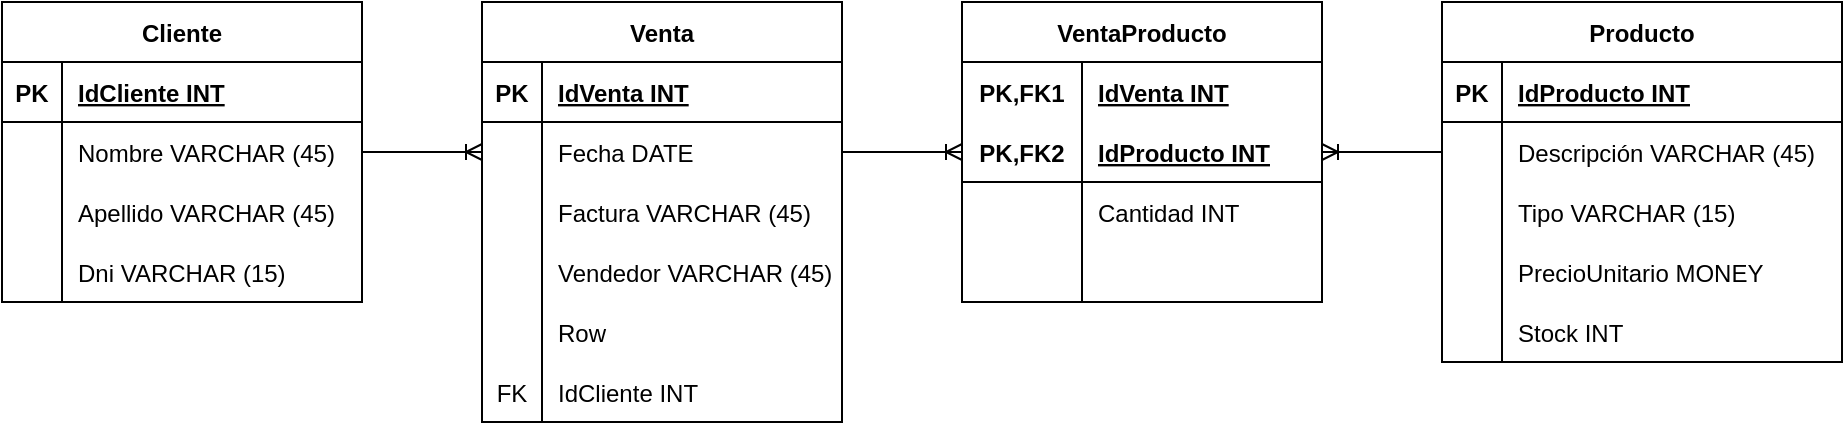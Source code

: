 <mxfile version="20.6.0" type="device"><diagram id="Zk4D-Q33bnYpVgLcvXR_" name="Página-1"><mxGraphModel dx="1426" dy="739" grid="1" gridSize="10" guides="1" tooltips="1" connect="1" arrows="1" fold="1" page="1" pageScale="1" pageWidth="827" pageHeight="1169" math="0" shadow="0"><root><mxCell id="0"/><mxCell id="1" parent="0"/><mxCell id="AgfvZyudpBVJHcQm_WED-1" value="Cliente" style="shape=table;startSize=30;container=1;collapsible=1;childLayout=tableLayout;fixedRows=1;rowLines=0;fontStyle=1;align=center;resizeLast=1;" vertex="1" parent="1"><mxGeometry x="40" y="160" width="180" height="150" as="geometry"/></mxCell><mxCell id="AgfvZyudpBVJHcQm_WED-2" value="" style="shape=tableRow;horizontal=0;startSize=0;swimlaneHead=0;swimlaneBody=0;fillColor=none;collapsible=0;dropTarget=0;points=[[0,0.5],[1,0.5]];portConstraint=eastwest;top=0;left=0;right=0;bottom=1;" vertex="1" parent="AgfvZyudpBVJHcQm_WED-1"><mxGeometry y="30" width="180" height="30" as="geometry"/></mxCell><mxCell id="AgfvZyudpBVJHcQm_WED-3" value="PK" style="shape=partialRectangle;connectable=0;fillColor=none;top=0;left=0;bottom=0;right=0;fontStyle=1;overflow=hidden;" vertex="1" parent="AgfvZyudpBVJHcQm_WED-2"><mxGeometry width="30" height="30" as="geometry"><mxRectangle width="30" height="30" as="alternateBounds"/></mxGeometry></mxCell><mxCell id="AgfvZyudpBVJHcQm_WED-4" value="IdCliente INT" style="shape=partialRectangle;connectable=0;fillColor=none;top=0;left=0;bottom=0;right=0;align=left;spacingLeft=6;fontStyle=5;overflow=hidden;" vertex="1" parent="AgfvZyudpBVJHcQm_WED-2"><mxGeometry x="30" width="150" height="30" as="geometry"><mxRectangle width="150" height="30" as="alternateBounds"/></mxGeometry></mxCell><mxCell id="AgfvZyudpBVJHcQm_WED-5" value="" style="shape=tableRow;horizontal=0;startSize=0;swimlaneHead=0;swimlaneBody=0;fillColor=none;collapsible=0;dropTarget=0;points=[[0,0.5],[1,0.5]];portConstraint=eastwest;top=0;left=0;right=0;bottom=0;" vertex="1" parent="AgfvZyudpBVJHcQm_WED-1"><mxGeometry y="60" width="180" height="30" as="geometry"/></mxCell><mxCell id="AgfvZyudpBVJHcQm_WED-6" value="" style="shape=partialRectangle;connectable=0;fillColor=none;top=0;left=0;bottom=0;right=0;editable=1;overflow=hidden;" vertex="1" parent="AgfvZyudpBVJHcQm_WED-5"><mxGeometry width="30" height="30" as="geometry"><mxRectangle width="30" height="30" as="alternateBounds"/></mxGeometry></mxCell><mxCell id="AgfvZyudpBVJHcQm_WED-7" value="Nombre VARCHAR (45)" style="shape=partialRectangle;connectable=0;fillColor=none;top=0;left=0;bottom=0;right=0;align=left;spacingLeft=6;overflow=hidden;" vertex="1" parent="AgfvZyudpBVJHcQm_WED-5"><mxGeometry x="30" width="150" height="30" as="geometry"><mxRectangle width="150" height="30" as="alternateBounds"/></mxGeometry></mxCell><mxCell id="AgfvZyudpBVJHcQm_WED-8" value="" style="shape=tableRow;horizontal=0;startSize=0;swimlaneHead=0;swimlaneBody=0;fillColor=none;collapsible=0;dropTarget=0;points=[[0,0.5],[1,0.5]];portConstraint=eastwest;top=0;left=0;right=0;bottom=0;" vertex="1" parent="AgfvZyudpBVJHcQm_WED-1"><mxGeometry y="90" width="180" height="30" as="geometry"/></mxCell><mxCell id="AgfvZyudpBVJHcQm_WED-9" value="" style="shape=partialRectangle;connectable=0;fillColor=none;top=0;left=0;bottom=0;right=0;editable=1;overflow=hidden;" vertex="1" parent="AgfvZyudpBVJHcQm_WED-8"><mxGeometry width="30" height="30" as="geometry"><mxRectangle width="30" height="30" as="alternateBounds"/></mxGeometry></mxCell><mxCell id="AgfvZyudpBVJHcQm_WED-10" value="Apellido VARCHAR (45)" style="shape=partialRectangle;connectable=0;fillColor=none;top=0;left=0;bottom=0;right=0;align=left;spacingLeft=6;overflow=hidden;" vertex="1" parent="AgfvZyudpBVJHcQm_WED-8"><mxGeometry x="30" width="150" height="30" as="geometry"><mxRectangle width="150" height="30" as="alternateBounds"/></mxGeometry></mxCell><mxCell id="AgfvZyudpBVJHcQm_WED-11" value="" style="shape=tableRow;horizontal=0;startSize=0;swimlaneHead=0;swimlaneBody=0;fillColor=none;collapsible=0;dropTarget=0;points=[[0,0.5],[1,0.5]];portConstraint=eastwest;top=0;left=0;right=0;bottom=0;" vertex="1" parent="AgfvZyudpBVJHcQm_WED-1"><mxGeometry y="120" width="180" height="30" as="geometry"/></mxCell><mxCell id="AgfvZyudpBVJHcQm_WED-12" value="" style="shape=partialRectangle;connectable=0;fillColor=none;top=0;left=0;bottom=0;right=0;editable=1;overflow=hidden;" vertex="1" parent="AgfvZyudpBVJHcQm_WED-11"><mxGeometry width="30" height="30" as="geometry"><mxRectangle width="30" height="30" as="alternateBounds"/></mxGeometry></mxCell><mxCell id="AgfvZyudpBVJHcQm_WED-13" value="Dni VARCHAR (15)" style="shape=partialRectangle;connectable=0;fillColor=none;top=0;left=0;bottom=0;right=0;align=left;spacingLeft=6;overflow=hidden;" vertex="1" parent="AgfvZyudpBVJHcQm_WED-11"><mxGeometry x="30" width="150" height="30" as="geometry"><mxRectangle width="150" height="30" as="alternateBounds"/></mxGeometry></mxCell><mxCell id="AgfvZyudpBVJHcQm_WED-14" value="Venta" style="shape=table;startSize=30;container=1;collapsible=1;childLayout=tableLayout;fixedRows=1;rowLines=0;fontStyle=1;align=center;resizeLast=1;" vertex="1" parent="1"><mxGeometry x="280" y="160" width="180" height="210" as="geometry"/></mxCell><mxCell id="AgfvZyudpBVJHcQm_WED-15" value="" style="shape=tableRow;horizontal=0;startSize=0;swimlaneHead=0;swimlaneBody=0;fillColor=none;collapsible=0;dropTarget=0;points=[[0,0.5],[1,0.5]];portConstraint=eastwest;top=0;left=0;right=0;bottom=1;" vertex="1" parent="AgfvZyudpBVJHcQm_WED-14"><mxGeometry y="30" width="180" height="30" as="geometry"/></mxCell><mxCell id="AgfvZyudpBVJHcQm_WED-16" value="PK" style="shape=partialRectangle;connectable=0;fillColor=none;top=0;left=0;bottom=0;right=0;fontStyle=1;overflow=hidden;" vertex="1" parent="AgfvZyudpBVJHcQm_WED-15"><mxGeometry width="30" height="30" as="geometry"><mxRectangle width="30" height="30" as="alternateBounds"/></mxGeometry></mxCell><mxCell id="AgfvZyudpBVJHcQm_WED-17" value="IdVenta INT" style="shape=partialRectangle;connectable=0;fillColor=none;top=0;left=0;bottom=0;right=0;align=left;spacingLeft=6;fontStyle=5;overflow=hidden;" vertex="1" parent="AgfvZyudpBVJHcQm_WED-15"><mxGeometry x="30" width="150" height="30" as="geometry"><mxRectangle width="150" height="30" as="alternateBounds"/></mxGeometry></mxCell><mxCell id="AgfvZyudpBVJHcQm_WED-18" value="" style="shape=tableRow;horizontal=0;startSize=0;swimlaneHead=0;swimlaneBody=0;fillColor=none;collapsible=0;dropTarget=0;points=[[0,0.5],[1,0.5]];portConstraint=eastwest;top=0;left=0;right=0;bottom=0;" vertex="1" parent="AgfvZyudpBVJHcQm_WED-14"><mxGeometry y="60" width="180" height="30" as="geometry"/></mxCell><mxCell id="AgfvZyudpBVJHcQm_WED-19" value="" style="shape=partialRectangle;connectable=0;fillColor=none;top=0;left=0;bottom=0;right=0;editable=1;overflow=hidden;" vertex="1" parent="AgfvZyudpBVJHcQm_WED-18"><mxGeometry width="30" height="30" as="geometry"><mxRectangle width="30" height="30" as="alternateBounds"/></mxGeometry></mxCell><mxCell id="AgfvZyudpBVJHcQm_WED-20" value="Fecha DATE" style="shape=partialRectangle;connectable=0;fillColor=none;top=0;left=0;bottom=0;right=0;align=left;spacingLeft=6;overflow=hidden;" vertex="1" parent="AgfvZyudpBVJHcQm_WED-18"><mxGeometry x="30" width="150" height="30" as="geometry"><mxRectangle width="150" height="30" as="alternateBounds"/></mxGeometry></mxCell><mxCell id="AgfvZyudpBVJHcQm_WED-21" value="" style="shape=tableRow;horizontal=0;startSize=0;swimlaneHead=0;swimlaneBody=0;fillColor=none;collapsible=0;dropTarget=0;points=[[0,0.5],[1,0.5]];portConstraint=eastwest;top=0;left=0;right=0;bottom=0;" vertex="1" parent="AgfvZyudpBVJHcQm_WED-14"><mxGeometry y="90" width="180" height="30" as="geometry"/></mxCell><mxCell id="AgfvZyudpBVJHcQm_WED-22" value="" style="shape=partialRectangle;connectable=0;fillColor=none;top=0;left=0;bottom=0;right=0;editable=1;overflow=hidden;" vertex="1" parent="AgfvZyudpBVJHcQm_WED-21"><mxGeometry width="30" height="30" as="geometry"><mxRectangle width="30" height="30" as="alternateBounds"/></mxGeometry></mxCell><mxCell id="AgfvZyudpBVJHcQm_WED-23" value="Factura VARCHAR (45)" style="shape=partialRectangle;connectable=0;fillColor=none;top=0;left=0;bottom=0;right=0;align=left;spacingLeft=6;overflow=hidden;" vertex="1" parent="AgfvZyudpBVJHcQm_WED-21"><mxGeometry x="30" width="150" height="30" as="geometry"><mxRectangle width="150" height="30" as="alternateBounds"/></mxGeometry></mxCell><mxCell id="AgfvZyudpBVJHcQm_WED-24" value="" style="shape=tableRow;horizontal=0;startSize=0;swimlaneHead=0;swimlaneBody=0;fillColor=none;collapsible=0;dropTarget=0;points=[[0,0.5],[1,0.5]];portConstraint=eastwest;top=0;left=0;right=0;bottom=0;" vertex="1" parent="AgfvZyudpBVJHcQm_WED-14"><mxGeometry y="120" width="180" height="30" as="geometry"/></mxCell><mxCell id="AgfvZyudpBVJHcQm_WED-25" value="" style="shape=partialRectangle;connectable=0;fillColor=none;top=0;left=0;bottom=0;right=0;editable=1;overflow=hidden;" vertex="1" parent="AgfvZyudpBVJHcQm_WED-24"><mxGeometry width="30" height="30" as="geometry"><mxRectangle width="30" height="30" as="alternateBounds"/></mxGeometry></mxCell><mxCell id="AgfvZyudpBVJHcQm_WED-26" value="Vendedor VARCHAR (45)" style="shape=partialRectangle;connectable=0;fillColor=none;top=0;left=0;bottom=0;right=0;align=left;spacingLeft=6;overflow=hidden;" vertex="1" parent="AgfvZyudpBVJHcQm_WED-24"><mxGeometry x="30" width="150" height="30" as="geometry"><mxRectangle width="150" height="30" as="alternateBounds"/></mxGeometry></mxCell><mxCell id="AgfvZyudpBVJHcQm_WED-60" value="" style="shape=tableRow;horizontal=0;startSize=0;swimlaneHead=0;swimlaneBody=0;fillColor=none;collapsible=0;dropTarget=0;points=[[0,0.5],[1,0.5]];portConstraint=eastwest;top=0;left=0;right=0;bottom=0;" vertex="1" parent="AgfvZyudpBVJHcQm_WED-14"><mxGeometry y="150" width="180" height="30" as="geometry"/></mxCell><mxCell id="AgfvZyudpBVJHcQm_WED-61" value="" style="shape=partialRectangle;connectable=0;fillColor=none;top=0;left=0;bottom=0;right=0;editable=1;overflow=hidden;" vertex="1" parent="AgfvZyudpBVJHcQm_WED-60"><mxGeometry width="30" height="30" as="geometry"><mxRectangle width="30" height="30" as="alternateBounds"/></mxGeometry></mxCell><mxCell id="AgfvZyudpBVJHcQm_WED-62" value="Row" style="shape=partialRectangle;connectable=0;fillColor=none;top=0;left=0;bottom=0;right=0;align=left;spacingLeft=6;overflow=hidden;" vertex="1" parent="AgfvZyudpBVJHcQm_WED-60"><mxGeometry x="30" width="150" height="30" as="geometry"><mxRectangle width="150" height="30" as="alternateBounds"/></mxGeometry></mxCell><mxCell id="AgfvZyudpBVJHcQm_WED-54" value="" style="shape=tableRow;horizontal=0;startSize=0;swimlaneHead=0;swimlaneBody=0;fillColor=none;collapsible=0;dropTarget=0;points=[[0,0.5],[1,0.5]];portConstraint=eastwest;top=0;left=0;right=0;bottom=0;" vertex="1" parent="AgfvZyudpBVJHcQm_WED-14"><mxGeometry y="180" width="180" height="30" as="geometry"/></mxCell><mxCell id="AgfvZyudpBVJHcQm_WED-55" value="FK" style="shape=partialRectangle;connectable=0;fillColor=none;top=0;left=0;bottom=0;right=0;fontStyle=0;overflow=hidden;" vertex="1" parent="AgfvZyudpBVJHcQm_WED-54"><mxGeometry width="30" height="30" as="geometry"><mxRectangle width="30" height="30" as="alternateBounds"/></mxGeometry></mxCell><mxCell id="AgfvZyudpBVJHcQm_WED-56" value="IdCliente INT" style="shape=partialRectangle;connectable=0;fillColor=none;top=0;left=0;bottom=0;right=0;align=left;spacingLeft=6;fontStyle=0;overflow=hidden;" vertex="1" parent="AgfvZyudpBVJHcQm_WED-54"><mxGeometry x="30" width="150" height="30" as="geometry"><mxRectangle width="150" height="30" as="alternateBounds"/></mxGeometry></mxCell><mxCell id="AgfvZyudpBVJHcQm_WED-28" value="Producto" style="shape=table;startSize=30;container=1;collapsible=1;childLayout=tableLayout;fixedRows=1;rowLines=0;fontStyle=1;align=center;resizeLast=1;" vertex="1" parent="1"><mxGeometry x="760" y="160" width="200" height="180" as="geometry"/></mxCell><mxCell id="AgfvZyudpBVJHcQm_WED-29" value="" style="shape=tableRow;horizontal=0;startSize=0;swimlaneHead=0;swimlaneBody=0;fillColor=none;collapsible=0;dropTarget=0;points=[[0,0.5],[1,0.5]];portConstraint=eastwest;top=0;left=0;right=0;bottom=1;" vertex="1" parent="AgfvZyudpBVJHcQm_WED-28"><mxGeometry y="30" width="200" height="30" as="geometry"/></mxCell><mxCell id="AgfvZyudpBVJHcQm_WED-30" value="PK" style="shape=partialRectangle;connectable=0;fillColor=none;top=0;left=0;bottom=0;right=0;fontStyle=1;overflow=hidden;" vertex="1" parent="AgfvZyudpBVJHcQm_WED-29"><mxGeometry width="30" height="30" as="geometry"><mxRectangle width="30" height="30" as="alternateBounds"/></mxGeometry></mxCell><mxCell id="AgfvZyudpBVJHcQm_WED-31" value="IdProducto INT" style="shape=partialRectangle;connectable=0;fillColor=none;top=0;left=0;bottom=0;right=0;align=left;spacingLeft=6;fontStyle=5;overflow=hidden;" vertex="1" parent="AgfvZyudpBVJHcQm_WED-29"><mxGeometry x="30" width="170" height="30" as="geometry"><mxRectangle width="170" height="30" as="alternateBounds"/></mxGeometry></mxCell><mxCell id="AgfvZyudpBVJHcQm_WED-32" value="" style="shape=tableRow;horizontal=0;startSize=0;swimlaneHead=0;swimlaneBody=0;fillColor=none;collapsible=0;dropTarget=0;points=[[0,0.5],[1,0.5]];portConstraint=eastwest;top=0;left=0;right=0;bottom=0;" vertex="1" parent="AgfvZyudpBVJHcQm_WED-28"><mxGeometry y="60" width="200" height="30" as="geometry"/></mxCell><mxCell id="AgfvZyudpBVJHcQm_WED-33" value="" style="shape=partialRectangle;connectable=0;fillColor=none;top=0;left=0;bottom=0;right=0;editable=1;overflow=hidden;" vertex="1" parent="AgfvZyudpBVJHcQm_WED-32"><mxGeometry width="30" height="30" as="geometry"><mxRectangle width="30" height="30" as="alternateBounds"/></mxGeometry></mxCell><mxCell id="AgfvZyudpBVJHcQm_WED-34" value="Descripción VARCHAR (45)" style="shape=partialRectangle;connectable=0;fillColor=none;top=0;left=0;bottom=0;right=0;align=left;spacingLeft=6;overflow=hidden;" vertex="1" parent="AgfvZyudpBVJHcQm_WED-32"><mxGeometry x="30" width="170" height="30" as="geometry"><mxRectangle width="170" height="30" as="alternateBounds"/></mxGeometry></mxCell><mxCell id="AgfvZyudpBVJHcQm_WED-35" value="" style="shape=tableRow;horizontal=0;startSize=0;swimlaneHead=0;swimlaneBody=0;fillColor=none;collapsible=0;dropTarget=0;points=[[0,0.5],[1,0.5]];portConstraint=eastwest;top=0;left=0;right=0;bottom=0;" vertex="1" parent="AgfvZyudpBVJHcQm_WED-28"><mxGeometry y="90" width="200" height="30" as="geometry"/></mxCell><mxCell id="AgfvZyudpBVJHcQm_WED-36" value="" style="shape=partialRectangle;connectable=0;fillColor=none;top=0;left=0;bottom=0;right=0;editable=1;overflow=hidden;" vertex="1" parent="AgfvZyudpBVJHcQm_WED-35"><mxGeometry width="30" height="30" as="geometry"><mxRectangle width="30" height="30" as="alternateBounds"/></mxGeometry></mxCell><mxCell id="AgfvZyudpBVJHcQm_WED-37" value="Tipo VARCHAR (15)" style="shape=partialRectangle;connectable=0;fillColor=none;top=0;left=0;bottom=0;right=0;align=left;spacingLeft=6;overflow=hidden;" vertex="1" parent="AgfvZyudpBVJHcQm_WED-35"><mxGeometry x="30" width="170" height="30" as="geometry"><mxRectangle width="170" height="30" as="alternateBounds"/></mxGeometry></mxCell><mxCell id="AgfvZyudpBVJHcQm_WED-38" value="" style="shape=tableRow;horizontal=0;startSize=0;swimlaneHead=0;swimlaneBody=0;fillColor=none;collapsible=0;dropTarget=0;points=[[0,0.5],[1,0.5]];portConstraint=eastwest;top=0;left=0;right=0;bottom=0;" vertex="1" parent="AgfvZyudpBVJHcQm_WED-28"><mxGeometry y="120" width="200" height="30" as="geometry"/></mxCell><mxCell id="AgfvZyudpBVJHcQm_WED-39" value="" style="shape=partialRectangle;connectable=0;fillColor=none;top=0;left=0;bottom=0;right=0;editable=1;overflow=hidden;" vertex="1" parent="AgfvZyudpBVJHcQm_WED-38"><mxGeometry width="30" height="30" as="geometry"><mxRectangle width="30" height="30" as="alternateBounds"/></mxGeometry></mxCell><mxCell id="AgfvZyudpBVJHcQm_WED-40" value="PrecioUnitario MONEY" style="shape=partialRectangle;connectable=0;fillColor=none;top=0;left=0;bottom=0;right=0;align=left;spacingLeft=6;overflow=hidden;" vertex="1" parent="AgfvZyudpBVJHcQm_WED-38"><mxGeometry x="30" width="170" height="30" as="geometry"><mxRectangle width="170" height="30" as="alternateBounds"/></mxGeometry></mxCell><mxCell id="AgfvZyudpBVJHcQm_WED-64" value="" style="shape=tableRow;horizontal=0;startSize=0;swimlaneHead=0;swimlaneBody=0;fillColor=none;collapsible=0;dropTarget=0;points=[[0,0.5],[1,0.5]];portConstraint=eastwest;top=0;left=0;right=0;bottom=0;" vertex="1" parent="AgfvZyudpBVJHcQm_WED-28"><mxGeometry y="150" width="200" height="30" as="geometry"/></mxCell><mxCell id="AgfvZyudpBVJHcQm_WED-65" value="" style="shape=partialRectangle;connectable=0;fillColor=none;top=0;left=0;bottom=0;right=0;editable=1;overflow=hidden;" vertex="1" parent="AgfvZyudpBVJHcQm_WED-64"><mxGeometry width="30" height="30" as="geometry"><mxRectangle width="30" height="30" as="alternateBounds"/></mxGeometry></mxCell><mxCell id="AgfvZyudpBVJHcQm_WED-66" value="Stock INT" style="shape=partialRectangle;connectable=0;fillColor=none;top=0;left=0;bottom=0;right=0;align=left;spacingLeft=6;overflow=hidden;" vertex="1" parent="AgfvZyudpBVJHcQm_WED-64"><mxGeometry x="30" width="170" height="30" as="geometry"><mxRectangle width="170" height="30" as="alternateBounds"/></mxGeometry></mxCell><mxCell id="AgfvZyudpBVJHcQm_WED-41" value="VentaProducto" style="shape=table;startSize=30;container=1;collapsible=1;childLayout=tableLayout;fixedRows=1;rowLines=0;fontStyle=1;align=center;resizeLast=1;" vertex="1" parent="1"><mxGeometry x="520" y="160" width="180" height="150" as="geometry"/></mxCell><mxCell id="AgfvZyudpBVJHcQm_WED-42" value="" style="shape=tableRow;horizontal=0;startSize=0;swimlaneHead=0;swimlaneBody=0;fillColor=none;collapsible=0;dropTarget=0;points=[[0,0.5],[1,0.5]];portConstraint=eastwest;top=0;left=0;right=0;bottom=0;" vertex="1" parent="AgfvZyudpBVJHcQm_WED-41"><mxGeometry y="30" width="180" height="30" as="geometry"/></mxCell><mxCell id="AgfvZyudpBVJHcQm_WED-43" value="PK,FK1" style="shape=partialRectangle;connectable=0;fillColor=none;top=0;left=0;bottom=0;right=0;fontStyle=1;overflow=hidden;" vertex="1" parent="AgfvZyudpBVJHcQm_WED-42"><mxGeometry width="60" height="30" as="geometry"><mxRectangle width="60" height="30" as="alternateBounds"/></mxGeometry></mxCell><mxCell id="AgfvZyudpBVJHcQm_WED-44" value="IdVenta INT" style="shape=partialRectangle;connectable=0;fillColor=none;top=0;left=0;bottom=0;right=0;align=left;spacingLeft=6;fontStyle=5;overflow=hidden;" vertex="1" parent="AgfvZyudpBVJHcQm_WED-42"><mxGeometry x="60" width="120" height="30" as="geometry"><mxRectangle width="120" height="30" as="alternateBounds"/></mxGeometry></mxCell><mxCell id="AgfvZyudpBVJHcQm_WED-45" value="" style="shape=tableRow;horizontal=0;startSize=0;swimlaneHead=0;swimlaneBody=0;fillColor=none;collapsible=0;dropTarget=0;points=[[0,0.5],[1,0.5]];portConstraint=eastwest;top=0;left=0;right=0;bottom=1;" vertex="1" parent="AgfvZyudpBVJHcQm_WED-41"><mxGeometry y="60" width="180" height="30" as="geometry"/></mxCell><mxCell id="AgfvZyudpBVJHcQm_WED-46" value="PK,FK2" style="shape=partialRectangle;connectable=0;fillColor=none;top=0;left=0;bottom=0;right=0;fontStyle=1;overflow=hidden;" vertex="1" parent="AgfvZyudpBVJHcQm_WED-45"><mxGeometry width="60" height="30" as="geometry"><mxRectangle width="60" height="30" as="alternateBounds"/></mxGeometry></mxCell><mxCell id="AgfvZyudpBVJHcQm_WED-47" value="IdProducto INT" style="shape=partialRectangle;connectable=0;fillColor=none;top=0;left=0;bottom=0;right=0;align=left;spacingLeft=6;fontStyle=5;overflow=hidden;" vertex="1" parent="AgfvZyudpBVJHcQm_WED-45"><mxGeometry x="60" width="120" height="30" as="geometry"><mxRectangle width="120" height="30" as="alternateBounds"/></mxGeometry></mxCell><mxCell id="AgfvZyudpBVJHcQm_WED-48" value="" style="shape=tableRow;horizontal=0;startSize=0;swimlaneHead=0;swimlaneBody=0;fillColor=none;collapsible=0;dropTarget=0;points=[[0,0.5],[1,0.5]];portConstraint=eastwest;top=0;left=0;right=0;bottom=0;" vertex="1" parent="AgfvZyudpBVJHcQm_WED-41"><mxGeometry y="90" width="180" height="30" as="geometry"/></mxCell><mxCell id="AgfvZyudpBVJHcQm_WED-49" value="" style="shape=partialRectangle;connectable=0;fillColor=none;top=0;left=0;bottom=0;right=0;editable=1;overflow=hidden;" vertex="1" parent="AgfvZyudpBVJHcQm_WED-48"><mxGeometry width="60" height="30" as="geometry"><mxRectangle width="60" height="30" as="alternateBounds"/></mxGeometry></mxCell><mxCell id="AgfvZyudpBVJHcQm_WED-50" value="Cantidad INT" style="shape=partialRectangle;connectable=0;fillColor=none;top=0;left=0;bottom=0;right=0;align=left;spacingLeft=6;overflow=hidden;" vertex="1" parent="AgfvZyudpBVJHcQm_WED-48"><mxGeometry x="60" width="120" height="30" as="geometry"><mxRectangle width="120" height="30" as="alternateBounds"/></mxGeometry></mxCell><mxCell id="AgfvZyudpBVJHcQm_WED-51" value="" style="shape=tableRow;horizontal=0;startSize=0;swimlaneHead=0;swimlaneBody=0;fillColor=none;collapsible=0;dropTarget=0;points=[[0,0.5],[1,0.5]];portConstraint=eastwest;top=0;left=0;right=0;bottom=0;" vertex="1" parent="AgfvZyudpBVJHcQm_WED-41"><mxGeometry y="120" width="180" height="30" as="geometry"/></mxCell><mxCell id="AgfvZyudpBVJHcQm_WED-52" value="" style="shape=partialRectangle;connectable=0;fillColor=none;top=0;left=0;bottom=0;right=0;editable=1;overflow=hidden;" vertex="1" parent="AgfvZyudpBVJHcQm_WED-51"><mxGeometry width="60" height="30" as="geometry"><mxRectangle width="60" height="30" as="alternateBounds"/></mxGeometry></mxCell><mxCell id="AgfvZyudpBVJHcQm_WED-53" value="" style="shape=partialRectangle;connectable=0;fillColor=none;top=0;left=0;bottom=0;right=0;align=left;spacingLeft=6;overflow=hidden;" vertex="1" parent="AgfvZyudpBVJHcQm_WED-51"><mxGeometry x="60" width="120" height="30" as="geometry"><mxRectangle width="120" height="30" as="alternateBounds"/></mxGeometry></mxCell><mxCell id="AgfvZyudpBVJHcQm_WED-57" value="" style="edgeStyle=entityRelationEdgeStyle;fontSize=12;html=1;endArrow=ERoneToMany;rounded=0;exitX=1;exitY=0.5;exitDx=0;exitDy=0;entryX=0;entryY=0.5;entryDx=0;entryDy=0;" edge="1" parent="1" source="AgfvZyudpBVJHcQm_WED-5" target="AgfvZyudpBVJHcQm_WED-18"><mxGeometry width="100" height="100" relative="1" as="geometry"><mxPoint x="150" y="530" as="sourcePoint"/><mxPoint x="250" y="430" as="targetPoint"/></mxGeometry></mxCell><mxCell id="AgfvZyudpBVJHcQm_WED-58" value="" style="edgeStyle=entityRelationEdgeStyle;fontSize=12;html=1;endArrow=ERoneToMany;rounded=0;exitX=1;exitY=0.5;exitDx=0;exitDy=0;entryX=0;entryY=0.5;entryDx=0;entryDy=0;" edge="1" parent="1" source="AgfvZyudpBVJHcQm_WED-18" target="AgfvZyudpBVJHcQm_WED-45"><mxGeometry width="100" height="100" relative="1" as="geometry"><mxPoint x="500" y="234.5" as="sourcePoint"/><mxPoint x="550" y="235" as="targetPoint"/></mxGeometry></mxCell><mxCell id="AgfvZyudpBVJHcQm_WED-59" value="" style="edgeStyle=entityRelationEdgeStyle;fontSize=12;html=1;endArrow=ERoneToMany;rounded=0;exitX=0;exitY=0.5;exitDx=0;exitDy=0;entryX=1;entryY=0.5;entryDx=0;entryDy=0;" edge="1" parent="1" source="AgfvZyudpBVJHcQm_WED-32" target="AgfvZyudpBVJHcQm_WED-45"><mxGeometry width="100" height="100" relative="1" as="geometry"><mxPoint x="760" y="340" as="sourcePoint"/><mxPoint x="860" y="340" as="targetPoint"/></mxGeometry></mxCell></root></mxGraphModel></diagram></mxfile>